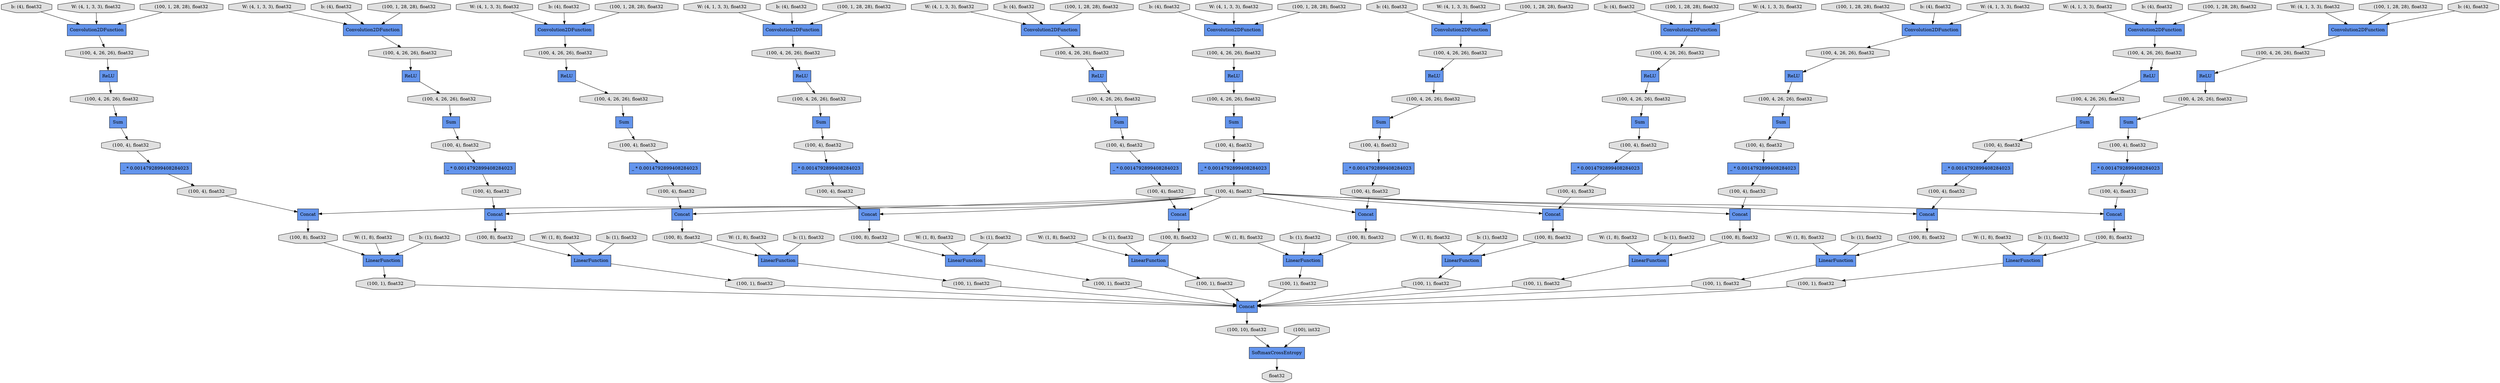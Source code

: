 digraph graphname{rankdir=TB;140160354640056 [label="(100, 8), float32",shape="octagon",fillcolor="#E0E0E0",style="filled"];140160354992368 [label="b: (4), float32",shape="octagon",fillcolor="#E0E0E0",style="filled"];140160354640224 [label="LinearFunction",shape="record",fillcolor="#6495ED",style="filled"];140160354640280 [label="Concat",shape="record",fillcolor="#6495ED",style="filled"];140160354640392 [label="(100, 1), float32",shape="octagon",fillcolor="#E0E0E0",style="filled"];140160354640560 [label="(100, 8), float32",shape="octagon",fillcolor="#E0E0E0",style="filled"];140160354992872 [label="W: (4, 1, 3, 3), float32",shape="octagon",fillcolor="#E0E0E0",style="filled"];140160354640728 [label="LinearFunction",shape="record",fillcolor="#6495ED",style="filled"];140160354640784 [label="Concat",shape="record",fillcolor="#6495ED",style="filled"];140160354993096 [label="b: (4), float32",shape="octagon",fillcolor="#E0E0E0",style="filled"];140160354640896 [label="(100, 1), float32",shape="octagon",fillcolor="#E0E0E0",style="filled"];140160356033536 [label="b: (4), float32",shape="octagon",fillcolor="#E0E0E0",style="filled"];140160359318528 [label="W: (4, 1, 3, 3), float32",shape="octagon",fillcolor="#E0E0E0",style="filled"];140160354862136 [label="b: (4), float32",shape="octagon",fillcolor="#E0E0E0",style="filled"];140160354641064 [label="(100, 8), float32",shape="octagon",fillcolor="#E0E0E0",style="filled"];140160354641232 [label="LinearFunction",shape="record",fillcolor="#6495ED",style="filled"];140160354641288 [label="Concat",shape="record",fillcolor="#6495ED",style="filled"];140160354993600 [label="W: (4, 1, 3, 3), float32",shape="octagon",fillcolor="#E0E0E0",style="filled"];140160354641400 [label="(100, 1), float32",shape="octagon",fillcolor="#E0E0E0",style="filled"];140160354641568 [label="(100, 8), float32",shape="octagon",fillcolor="#E0E0E0",style="filled"];140160354993824 [label="b: (4), float32",shape="octagon",fillcolor="#E0E0E0",style="filled"];140160354641736 [label="LinearFunction",shape="record",fillcolor="#6495ED",style="filled"];140160354641904 [label="(100, 1), float32",shape="octagon",fillcolor="#E0E0E0",style="filled"];140160354994328 [label="W: (4, 1, 3, 3), float32",shape="octagon",fillcolor="#E0E0E0",style="filled"];140160354642240 [label="(100, 10), float32",shape="octagon",fillcolor="#E0E0E0",style="filled"];140160354863480 [label="W: (4, 1, 3, 3), float32",shape="octagon",fillcolor="#E0E0E0",style="filled"];140160354994552 [label="b: (4), float32",shape="octagon",fillcolor="#E0E0E0",style="filled"];140160355256808 [label="W: (4, 1, 3, 3), float32",shape="octagon",fillcolor="#E0E0E0",style="filled"];140160354863816 [label="b: (4), float32",shape="octagon",fillcolor="#E0E0E0",style="filled"];140160354995168 [label="W: (1, 8), float32",shape="octagon",fillcolor="#E0E0E0",style="filled"];140160354995392 [label="b: (1), float32",shape="octagon",fillcolor="#E0E0E0",style="filled"];140160354995896 [label="W: (1, 8), float32",shape="octagon",fillcolor="#E0E0E0",style="filled"];140160354996120 [label="b: (1), float32",shape="octagon",fillcolor="#E0E0E0",style="filled"];140160355012680 [label="W: (1, 8), float32",shape="octagon",fillcolor="#E0E0E0",style="filled"];140160354594888 [label="(100, 4, 26, 26), float32",shape="octagon",fillcolor="#E0E0E0",style="filled"];140160354570312 [label="Convolution2DFunction",shape="record",fillcolor="#6495ED",style="filled"];140160354603136 [label="(100, 4), float32",shape="octagon",fillcolor="#E0E0E0",style="filled"];140161413198008 [label="(100, 4, 26, 26), float32",shape="octagon",fillcolor="#E0E0E0",style="filled"];140160354595056 [label="Sum",shape="record",fillcolor="#6495ED",style="filled"];140160354603248 [label="Sum",shape="record",fillcolor="#6495ED",style="filled"];140161413198064 [label="(100, 1, 28, 28), float32",shape="octagon",fillcolor="#E0E0E0",style="filled"];140160355012904 [label="b: (1), float32",shape="octagon",fillcolor="#E0E0E0",style="filled"];140160354570536 [label="(100, 4), float32",shape="octagon",fillcolor="#E0E0E0",style="filled"];140160354595112 [label="(100, 4), float32",shape="octagon",fillcolor="#E0E0E0",style="filled"];140160354603304 [label="(100, 4), float32",shape="octagon",fillcolor="#E0E0E0",style="filled"];140160354595168 [label="_ * 0.0014792899408284023",shape="record",fillcolor="#6495ED",style="filled"];140160354603360 [label="_ * 0.0014792899408284023",shape="record",fillcolor="#6495ED",style="filled"];140161413198176 [label="Sum",shape="record",fillcolor="#6495ED",style="filled"];140160354570648 [label="ReLU",shape="record",fillcolor="#6495ED",style="filled"];140160354570592 [label="(100, 4, 26, 26), float32",shape="octagon",fillcolor="#E0E0E0",style="filled"];140160355004880 [label="W: (1, 8), float32",shape="octagon",fillcolor="#E0E0E0",style="filled"];140161413198400 [label="Convolution2DFunction",shape="record",fillcolor="#6495ED",style="filled"];140160354595448 [label="(100, 4), float32",shape="octagon",fillcolor="#E0E0E0",style="filled"];140160354603640 [label="(100, 4), float32",shape="octagon",fillcolor="#E0E0E0",style="filled"];140160355283576 [label="W: (4, 1, 3, 3), float32",shape="octagon",fillcolor="#E0E0E0",style="filled"];140160354931320 [label="W: (4, 1, 3, 3), float32",shape="octagon",fillcolor="#E0E0E0",style="filled"];140160355005104 [label="b: (1), float32",shape="octagon",fillcolor="#E0E0E0",style="filled"];140160354595560 [label="Sum",shape="record",fillcolor="#6495ED",style="filled"];140160354570984 [label="(100, 4, 26, 26), float32",shape="octagon",fillcolor="#E0E0E0",style="filled"];140161413198568 [label="(100, 4, 26, 26), float32",shape="octagon",fillcolor="#E0E0E0",style="filled"];140160355013408 [label="W: (1, 8), float32",shape="octagon",fillcolor="#E0E0E0",style="filled"];140160354595616 [label="(100, 4), float32",shape="octagon",fillcolor="#E0E0E0",style="filled"];140160354603808 [label="(100, 4), float32",shape="octagon",fillcolor="#E0E0E0",style="filled"];140160354595672 [label="_ * 0.0014792899408284023",shape="record",fillcolor="#6495ED",style="filled"];140160354603864 [label="_ * 0.0014792899408284023",shape="record",fillcolor="#6495ED",style="filled"];140160354571096 [label="ReLU",shape="record",fillcolor="#6495ED",style="filled"];140160354595840 [label="SoftmaxCrossEntropy",shape="record",fillcolor="#6495ED",style="filled"];140160355013632 [label="b: (1), float32",shape="octagon",fillcolor="#E0E0E0",style="filled"];140160354931712 [label="b: (4), float32",shape="octagon",fillcolor="#E0E0E0",style="filled"];140160354571320 [label="(100, 4, 26, 26), float32",shape="octagon",fillcolor="#E0E0E0",style="filled"];140160354595952 [label="(100, 4), float32",shape="octagon",fillcolor="#E0E0E0",style="filled"];140160354604144 [label="(100, 4), float32",shape="octagon",fillcolor="#E0E0E0",style="filled"];140160355005608 [label="W: (1, 8), float32",shape="octagon",fillcolor="#E0E0E0",style="filled"];140160354571432 [label="ReLU",shape="record",fillcolor="#6495ED",style="filled"];140161413199016 [label="(100, 4, 26, 26), float32",shape="octagon",fillcolor="#E0E0E0",style="filled"];140160354604256 [label="(100, 8), float32",shape="octagon",fillcolor="#E0E0E0",style="filled"];140160354596064 [label="Sum",shape="record",fillcolor="#6495ED",style="filled"];140160354596120 [label="(100, 4), float32",shape="octagon",fillcolor="#E0E0E0",style="filled"];140161413199128 [label="Convolution2DFunction",shape="record",fillcolor="#6495ED",style="filled"];140160354604368 [label="LinearFunction",shape="record",fillcolor="#6495ED",style="filled"];140160354596176 [label="_ * 0.0014792899408284023",shape="record",fillcolor="#6495ED",style="filled"];140160355382608 [label="W: (4, 1, 3, 3), float32",shape="octagon",fillcolor="#E0E0E0",style="filled"];140160355005832 [label="b: (1), float32",shape="octagon",fillcolor="#E0E0E0",style="filled"];140160354571656 [label="(100, 4, 26, 26), float32",shape="octagon",fillcolor="#E0E0E0",style="filled"];140160354932048 [label="b: (4), float32",shape="octagon",fillcolor="#E0E0E0",style="filled"];140161413199296 [label="Convolution2DFunction",shape="record",fillcolor="#6495ED",style="filled"];140160354596344 [label="float32",shape="octagon",fillcolor="#E0E0E0",style="filled"];140160355014136 [label="W: (1, 8), float32",shape="octagon",fillcolor="#E0E0E0",style="filled"];140160354604536 [label="Concat",shape="record",fillcolor="#6495ED",style="filled"];140160354571768 [label="ReLU",shape="record",fillcolor="#6495ED",style="filled"];140160354604592 [label="(100, 1), float32",shape="octagon",fillcolor="#E0E0E0",style="filled"];140161413199352 [label="(100, 4, 26, 26), float32",shape="octagon",fillcolor="#E0E0E0",style="filled"];140160354596456 [label="(100, 4), float32",shape="octagon",fillcolor="#E0E0E0",style="filled"];140161413199464 [label="Convolution2DFunction",shape="record",fillcolor="#6495ED",style="filled"];140160354604760 [label="(100, 8), float32",shape="octagon",fillcolor="#E0E0E0",style="filled"];140160355014360 [label="b: (1), float32",shape="octagon",fillcolor="#E0E0E0",style="filled"];140160354596568 [label="Sum",shape="record",fillcolor="#6495ED",style="filled"];140160354571992 [label="(100, 4, 26, 26), float32",shape="octagon",fillcolor="#E0E0E0",style="filled"];140160354596624 [label="(100, 4), float32",shape="octagon",fillcolor="#E0E0E0",style="filled"];140161413199632 [label="(100, 1, 28, 28), float32",shape="octagon",fillcolor="#E0E0E0",style="filled"];140160354604872 [label="LinearFunction",shape="record",fillcolor="#6495ED",style="filled"];140160354596680 [label="_ * 0.0014792899408284023",shape="record",fillcolor="#6495ED",style="filled"];140160354572104 [label="ReLU",shape="record",fillcolor="#6495ED",style="filled"];140161413199688 [label="Convolution2DFunction",shape="record",fillcolor="#6495ED",style="filled"];140160354604928 [label="Concat",shape="record",fillcolor="#6495ED",style="filled"];140160355006336 [label="W: (1, 8), float32",shape="octagon",fillcolor="#E0E0E0",style="filled"];140161413199800 [label="(100, 1, 28, 28), float32",shape="octagon",fillcolor="#E0E0E0",style="filled"];140160354605040 [label="(100, 1), float32",shape="octagon",fillcolor="#E0E0E0",style="filled"];140160354572328 [label="(100, 4, 26, 26), float32",shape="octagon",fillcolor="#E0E0E0",style="filled"];140160355006560 [label="b: (1), float32",shape="octagon",fillcolor="#E0E0E0",style="filled"];140160354596960 [label="(100, 4), float32",shape="octagon",fillcolor="#E0E0E0",style="filled"];140160354932832 [label="b: (4), float32",shape="octagon",fillcolor="#E0E0E0",style="filled"];140160354605208 [label="(100, 8), float32",shape="octagon",fillcolor="#E0E0E0",style="filled"];140160354572440 [label="ReLU",shape="record",fillcolor="#6495ED",style="filled"];140160354597072 [label="Sum",shape="record",fillcolor="#6495ED",style="filled"];140161413200080 [label="Convolution2DFunction",shape="record",fillcolor="#6495ED",style="filled"];140160354597128 [label="(100, 4), float32",shape="octagon",fillcolor="#E0E0E0",style="filled"];140160354605376 [label="LinearFunction",shape="record",fillcolor="#6495ED",style="filled"];140160354597184 [label="_ * 0.0014792899408284023",shape="record",fillcolor="#6495ED",style="filled"];140160354605432 [label="Concat",shape="record",fillcolor="#6495ED",style="filled"];140160354572664 [label="(100, 4, 26, 26), float32",shape="octagon",fillcolor="#E0E0E0",style="filled"];140161413200248 [label="(100, 1, 28, 28), float32",shape="octagon",fillcolor="#E0E0E0",style="filled"];140161413200304 [label="Convolution2DFunction",shape="record",fillcolor="#6495ED",style="filled"];140160354605544 [label="(100, 1), float32",shape="octagon",fillcolor="#E0E0E0",style="filled"];140160354597352 [label="(100), int32",shape="octagon",fillcolor="#E0E0E0",style="filled"];140160354572776 [label="ReLU",shape="record",fillcolor="#6495ED",style="filled"];140161413200360 [label="(100, 1, 28, 28), float32",shape="octagon",fillcolor="#E0E0E0",style="filled"];140161413200416 [label="Sum",shape="record",fillcolor="#6495ED",style="filled"];140160355007064 [label="W: (1, 8), float32",shape="octagon",fillcolor="#E0E0E0",style="filled"];140160354597464 [label="(100, 4), float32",shape="octagon",fillcolor="#E0E0E0",style="filled"];140160354605712 [label="(100, 8), float32",shape="octagon",fillcolor="#E0E0E0",style="filled"];140161413200584 [label="(100, 4), float32",shape="octagon",fillcolor="#E0E0E0",style="filled"];140160354597576 [label="Sum",shape="record",fillcolor="#6495ED",style="filled"];140160354573000 [label="(100, 4, 26, 26), float32",shape="octagon",fillcolor="#E0E0E0",style="filled"];140160354597632 [label="(100, 4), float32",shape="octagon",fillcolor="#E0E0E0",style="filled"];140160354605880 [label="LinearFunction",shape="record",fillcolor="#6495ED",style="filled"];140160355007288 [label="b: (1), float32",shape="octagon",fillcolor="#E0E0E0",style="filled"];140160354597688 [label="_ * 0.0014792899408284023",shape="record",fillcolor="#6495ED",style="filled"];140160354573112 [label="ReLU",shape="record",fillcolor="#6495ED",style="filled"];140160354605936 [label="Concat",shape="record",fillcolor="#6495ED",style="filled"];140161413200696 [label="(100, 4, 26, 26), float32",shape="octagon",fillcolor="#E0E0E0",style="filled"];140160354606048 [label="(100, 1), float32",shape="octagon",fillcolor="#E0E0E0",style="filled"];140161413200864 [label="(100, 4, 26, 26), float32",shape="octagon",fillcolor="#E0E0E0",style="filled"];140160355056608 [label="(100, 4, 26, 26), float32",shape="octagon",fillcolor="#E0E0E0",style="filled"];140160355056664 [label="_ * 0.0014792899408284023",shape="record",fillcolor="#6495ED",style="filled"];140160354573336 [label="(100, 4, 26, 26), float32",shape="octagon",fillcolor="#E0E0E0",style="filled"];140161413200976 [label="Concat",shape="record",fillcolor="#6495ED",style="filled"];140160354597968 [label="(100, 4), float32",shape="octagon",fillcolor="#E0E0E0",style="filled"];140161413201032 [label="Concat",shape="record",fillcolor="#6495ED",style="filled"];140160354606216 [label="(100, 8), float32",shape="octagon",fillcolor="#E0E0E0",style="filled"];140160354573448 [label="ReLU",shape="record",fillcolor="#6495ED",style="filled"];140160355056776 [label="(100, 1, 28, 28), float32",shape="octagon",fillcolor="#E0E0E0",style="filled"];140160354598080 [label="Sum",shape="record",fillcolor="#6495ED",style="filled"];140161413201088 [label="(100, 4, 26, 26), float32",shape="octagon",fillcolor="#E0E0E0",style="filled"];140160354933952 [label="W: (4, 1, 3, 3), float32",shape="octagon",fillcolor="#E0E0E0",style="filled"];140160354598136 [label="(100, 4), float32",shape="octagon",fillcolor="#E0E0E0",style="filled"];140160355056888 [label="Convolution2DFunction",shape="record",fillcolor="#6495ED",style="filled"];140160355212480 [label="b: (4), float32",shape="octagon",fillcolor="#E0E0E0",style="filled"];140160354606384 [label="LinearFunction",shape="record",fillcolor="#6495ED",style="filled"];140160355007792 [label="W: (1, 8), float32",shape="octagon",fillcolor="#E0E0E0",style="filled"];140160354598192 [label="_ * 0.0014792899408284023",shape="record",fillcolor="#6495ED",style="filled"];140160354606440 [label="Concat",shape="record",fillcolor="#6495ED",style="filled"];140160354573672 [label="(100, 4, 26, 26), float32",shape="octagon",fillcolor="#E0E0E0",style="filled"];140161413201200 [label="Convolution2DFunction",shape="record",fillcolor="#6495ED",style="filled"];140161413201256 [label="(100, 1, 28, 28), float32",shape="octagon",fillcolor="#E0E0E0",style="filled"];140160354934176 [label="W: (4, 1, 3, 3), float32",shape="octagon",fillcolor="#E0E0E0",style="filled"];140160355057056 [label="(100, 1, 28, 28), float32",shape="octagon",fillcolor="#E0E0E0",style="filled"];140160354606552 [label="(100, 1), float32",shape="octagon",fillcolor="#E0E0E0",style="filled"];140160354573784 [label="ReLU",shape="record",fillcolor="#6495ED",style="filled"];140160355008016 [label="b: (1), float32",shape="octagon",fillcolor="#E0E0E0",style="filled"];140160355057168 [label="(100, 4, 26, 26), float32",shape="octagon",fillcolor="#E0E0E0",style="filled"];140160354598472 [label="(100, 4), float32",shape="octagon",fillcolor="#E0E0E0",style="filled"];140160354606720 [label="(100, 8), float32",shape="octagon",fillcolor="#E0E0E0",style="filled"];140160355057280 [label="Convolution2DFunction",shape="record",fillcolor="#6495ED",style="filled"];140161413201536 [label="(100, 1, 28, 28), float32",shape="octagon",fillcolor="#E0E0E0",style="filled"];140160354598584 [label="Sum",shape="record",fillcolor="#6495ED",style="filled"];140160354574008 [label="(100, 4, 26, 26), float32",shape="octagon",fillcolor="#E0E0E0",style="filled"];140160354598640 [label="(100, 4), float32",shape="octagon",fillcolor="#E0E0E0",style="filled"];140160354606888 [label="LinearFunction",shape="record",fillcolor="#6495ED",style="filled"];140160354598696 [label="_ * 0.0014792899408284023",shape="record",fillcolor="#6495ED",style="filled"];140160354574120 [label="ReLU",shape="record",fillcolor="#6495ED",style="filled"];140160355057448 [label="(100, 1, 28, 28), float32",shape="octagon",fillcolor="#E0E0E0",style="filled"];140160354606944 [label="Concat",shape="record",fillcolor="#6495ED",style="filled"];140160354570480 [label="(100, 1, 28, 28), float32",shape="octagon",fillcolor="#E0E0E0",style="filled"];140160355057560 [label="(100, 4, 26, 26), float32",shape="octagon",fillcolor="#E0E0E0",style="filled"];140160354607056 [label="(100, 1), float32",shape="octagon",fillcolor="#E0E0E0",style="filled"];140160354994552 -> 140160354570312;140160354934176 -> 140161413199688;140160354570536 -> 140160354641288;140160355283576 -> 140161413200080;140160354992368 -> 140161413199464;140160354606440 -> 140160354606720;140160354595056 -> 140160354595616;140160354603248 -> 140160354603808;140161413199016 -> 140160354572104;140160354640280 -> 140160354640560;140160354570536 -> 140160354606944;140160354640728 -> 140160354640896;140160354606384 -> 140160354606552;140160354640056 -> 140160354640224;140160354573784 -> 140160354574008;140160354606888 -> 140160354607056;140160354570480 -> 140160354570312;140160355012904 -> 140160354640728;140161413199352 -> 140160354572440;140160354605544 -> 140161413201032;140160354597072 -> 140160354597632;140160354571096 -> 140160354571320;140160354863816 -> 140161413201200;140160359318528 -> 140161413199464;140160354933952 -> 140161413198400;140160354596960 -> 140160354605432;140160354595168 -> 140160354595448;140160354603360 -> 140160354603640;140161413199800 -> 140161413198400;140160354572664 -> 140160354596568;140160355057560 -> 140160354573784;140160355005832 -> 140160354605880;140160355006336 -> 140160354606384;140160354595560 -> 140160354596120;140161413200080 -> 140161413201088;140160355382608 -> 140161413200304;140160354573448 -> 140160354573672;140160354594888 -> 140160354603248;140160355056888 -> 140160355057168;140160354606720 -> 140160354606888;140160354595840 -> 140160354596344;140160354598696 -> 140160354603136;140160354640224 -> 140160354640392;140160354574008 -> 140160354598584;140160354596568 -> 140160354597128;140160354604368 -> 140160354604592;140161413201256 -> 140161413201200;140160354606216 -> 140160354606384;140160355057168 -> 140160354573448;140160354598584 -> 140160354603304;140160354570984 -> 140161413200416;140160355006560 -> 140160354606384;140161413200360 -> 140161413200304;140160355057056 -> 140160355056888;140160355007064 -> 140160354606888;140160354604144 -> 140160354641288;140160354597968 -> 140160354606440;140160354596176 -> 140160354596456;140160354604760 -> 140160354604872;140160354640392 -> 140161413201032;140161413199296 -> 140161413200696;140160354640784 -> 140160354641064;140160355057280 -> 140160355057560;140160354641904 -> 140161413201032;140160354605208 -> 140160354605376;140161413199128 -> 140161413199352;140160354993096 -> 140160355056888;140160354931712 -> 140161413198400;140160354931320 -> 140161413199128;140160354640896 -> 140161413201032;140160354597464 -> 140160354605936;140161413201200 -> 140161413200864;140160354597352 -> 140160354595840;140160354573672 -> 140160354598080;140160355004880 -> 140160354605376;140160354574120 -> 140160354594888;140161413201032 -> 140160354642240;140161413200976 -> 140160354604256;140160354596120 -> 140160354596176;140160354572440 -> 140160354572664;140160354604536 -> 140160354604760;140160354571768 -> 140160354571992;140160354598640 -> 140160354598696;140160354605712 -> 140160354605880;140160354604928 -> 140160354605208;140160354598080 -> 140160354598640;140160354595112 -> 140160354595168;140160354603304 -> 140160354603360;140160354573336 -> 140160354597576;140161413201088 -> 140160354570648;140160354571656 -> 140160354595056;140160354605432 -> 140160354605712;140160354604592 -> 140161413201032;140160354641064 -> 140160354641232;140160354570312 -> 140160354570592;140160354994328 -> 140160354570312;140160354598136 -> 140160354598192;140160354597632 -> 140160354597688;140160354641288 -> 140160354641568;140161413200696 -> 140160354572776;140161413199632 -> 140161413199128;140160354570536 -> 140160354605432;140160354641400 -> 140161413201032;140160355013632 -> 140160354641232;140160354571320 -> 140161413198176;140161413200248 -> 140161413199296;140160355005608 -> 140160354605880;140160354605376 -> 140160354605544;140160355056664 -> 140160354570536;140160354641232 -> 140160354641400;140160354570648 -> 140160354570984;140160354992872 -> 140160355056888;140160354996120 -> 140160354604872;140160354606944 -> 140160354640056;140160355212480 -> 140161413199296;140160356033536 -> 140161413200304;140160354607056 -> 140161413201032;140161413199464 -> 140160355056608;140160354570592 -> 140160354574120;140160354596456 -> 140160354604928;140160354596680 -> 140160354596960;140161413200416 -> 140161413200584;140160355056776 -> 140161413199464;140160354573112 -> 140160354573336;140160355007288 -> 140160354606888;140161413201536 -> 140161413200080;140160354570536 -> 140160354640280;140160354570536 -> 140160354604928;140160354570536 -> 140161413200976;140160354605936 -> 140160354606216;140161413199688 -> 140161413199016;140160355256808 -> 140161413199296;140161413198176 -> 140160354595112;140160354597184 -> 140160354597464;140160355056608 -> 140160354573112;140160354605880 -> 140160354606048;140160354570536 -> 140160354605936;140161413200304 -> 140161413198568;140160354862136 -> 140161413200080;140160354932832 -> 140161413199688;140160355005104 -> 140160354605376;140160354595616 -> 140160354595672;140160354603808 -> 140160354603864;140160354572328 -> 140160354596064;140160354863480 -> 140161413201200;140160354993824 -> 140160355057280;140161413198568 -> 140160354571432;140160354606552 -> 140161413201032;140161413200864 -> 140160354571096;140160354571992 -> 140160354595560;140161413198064 -> 140161413199688;140160354598192 -> 140160354598472;140160354595448 -> 140161413200976;140160355013408 -> 140160354641232;140160355014360 -> 140160354641736;140160354995392 -> 140160354604368;140160354603136 -> 140160354640280;140160354597576 -> 140160354598136;140160354570536 -> 140160354606440;140160354605040 -> 140161413201032;140160355008016 -> 140160354640224;140160354995168 -> 140160354604368;140160354570536 -> 140160354640784;140160354573000 -> 140160354597072;140160354572104 -> 140160354572328;140160354604872 -> 140160354605040;140160354641736 -> 140160354641904;140160354596624 -> 140160354596680;140160354603640 -> 140160354640784;140160354597688 -> 140160354597968;140160354571432 -> 140160354571656;140160354595952 -> 140160354604536;140160355007792 -> 140160354640224;140160354640560 -> 140160354640728;140160355012680 -> 140160354640728;140160355014136 -> 140160354641736;140160354598472 -> 140160354606944;140160354595672 -> 140160354595952;140160354603864 -> 140160354604144;140160355057448 -> 140160355057280;140160354572776 -> 140160354573000;140160354596064 -> 140160354596624;140161413200584 -> 140160355056664;140161413198008 -> 140160354571768;140160354606048 -> 140161413201032;140160354642240 -> 140160354595840;140160354993600 -> 140160355057280;140160354995896 -> 140160354604872;140160354641568 -> 140160354641736;140160354604256 -> 140160354604368;140160354597128 -> 140160354597184;140160354570536 -> 140160354604536;140160354932048 -> 140161413199128;140161413198400 -> 140161413198008;}